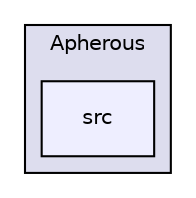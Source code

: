 digraph "/home/jeroen/Programming/C++/Apherous/src" {
  compound=true
  node [ fontsize="10", fontname="Helvetica"];
  edge [ labelfontsize="10", labelfontname="Helvetica"];
  subgraph clusterdir_a13819cf82ad6cf6b76e249e2687c215 {
    graph [ bgcolor="#ddddee", pencolor="black", label="Apherous" fontname="Helvetica", fontsize="10", URL="dir_a13819cf82ad6cf6b76e249e2687c215.html"]
  dir_d0c92e01e4992f9368e8537032c7b135 [shape=box, label="src", style="filled", fillcolor="#eeeeff", pencolor="black", URL="dir_d0c92e01e4992f9368e8537032c7b135.html"];
  }
}
